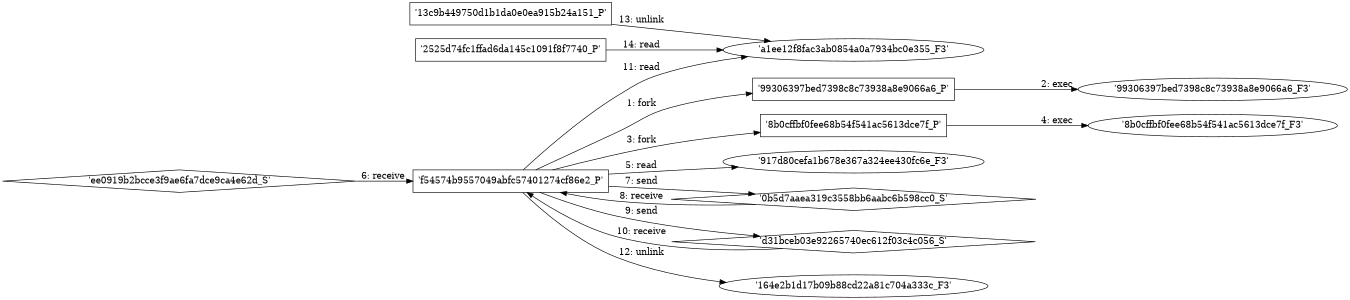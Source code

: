 digraph "D:\Learning\Paper\apt\基于CTI的攻击预警\Dataset\攻击图\ASGfromALLCTI\Threat Spotlight Cisco Talos Thwarts Access to Massive International Exploit Kit Generating $60M Annually From Ransomware Alone.dot" {
rankdir="LR"
size="9"
fixedsize="false"
splines="true"
nodesep=0.3
ranksep=0
fontsize=10
overlap="scalexy"
engine= "neato"
	"'f54574b9557049abfc57401274cf86e2_P'" [node_type=Process shape=box]
	"'99306397bed7398c8c73938a8e9066a6_P'" [node_type=Process shape=box]
	"'f54574b9557049abfc57401274cf86e2_P'" -> "'99306397bed7398c8c73938a8e9066a6_P'" [label="1: fork"]
	"'99306397bed7398c8c73938a8e9066a6_P'" [node_type=Process shape=box]
	"'99306397bed7398c8c73938a8e9066a6_F3'" [node_type=File shape=ellipse]
	"'99306397bed7398c8c73938a8e9066a6_P'" -> "'99306397bed7398c8c73938a8e9066a6_F3'" [label="2: exec"]
	"'f54574b9557049abfc57401274cf86e2_P'" [node_type=Process shape=box]
	"'8b0cffbf0fee68b54f541ac5613dce7f_P'" [node_type=Process shape=box]
	"'f54574b9557049abfc57401274cf86e2_P'" -> "'8b0cffbf0fee68b54f541ac5613dce7f_P'" [label="3: fork"]
	"'8b0cffbf0fee68b54f541ac5613dce7f_P'" [node_type=Process shape=box]
	"'8b0cffbf0fee68b54f541ac5613dce7f_F3'" [node_type=File shape=ellipse]
	"'8b0cffbf0fee68b54f541ac5613dce7f_P'" -> "'8b0cffbf0fee68b54f541ac5613dce7f_F3'" [label="4: exec"]
	"'917d80cefa1b678e367a324ee430fc6e_F3'" [node_type=file shape=ellipse]
	"'f54574b9557049abfc57401274cf86e2_P'" [node_type=Process shape=box]
	"'f54574b9557049abfc57401274cf86e2_P'" -> "'917d80cefa1b678e367a324ee430fc6e_F3'" [label="5: read"]
	"'f54574b9557049abfc57401274cf86e2_P'" [node_type=Process shape=box]
	"'ee0919b2bcce3f9ae6fa7dce9ca4e62d_S'" [node_type=Socket shape=diamond]
	"'ee0919b2bcce3f9ae6fa7dce9ca4e62d_S'" -> "'f54574b9557049abfc57401274cf86e2_P'" [label="6: receive"]
	"'0b5d7aaea319c3558bb6aabc6b598cc0_S'" [node_type=Socket shape=diamond]
	"'f54574b9557049abfc57401274cf86e2_P'" [node_type=Process shape=box]
	"'f54574b9557049abfc57401274cf86e2_P'" -> "'0b5d7aaea319c3558bb6aabc6b598cc0_S'" [label="7: send"]
	"'0b5d7aaea319c3558bb6aabc6b598cc0_S'" -> "'f54574b9557049abfc57401274cf86e2_P'" [label="8: receive"]
	"'d31bceb03e92265740ec612f03c4c056_S'" [node_type=Socket shape=diamond]
	"'f54574b9557049abfc57401274cf86e2_P'" [node_type=Process shape=box]
	"'f54574b9557049abfc57401274cf86e2_P'" -> "'d31bceb03e92265740ec612f03c4c056_S'" [label="9: send"]
	"'d31bceb03e92265740ec612f03c4c056_S'" -> "'f54574b9557049abfc57401274cf86e2_P'" [label="10: receive"]
	"'a1ee12f8fac3ab0854a0a7934bc0e355_F3'" [node_type=file shape=ellipse]
	"'f54574b9557049abfc57401274cf86e2_P'" [node_type=Process shape=box]
	"'f54574b9557049abfc57401274cf86e2_P'" -> "'a1ee12f8fac3ab0854a0a7934bc0e355_F3'" [label="11: read"]
	"'164e2b1d17b09b88cd22a81c704a333c_F3'" [node_type=file shape=ellipse]
	"'f54574b9557049abfc57401274cf86e2_P'" [node_type=Process shape=box]
	"'f54574b9557049abfc57401274cf86e2_P'" -> "'164e2b1d17b09b88cd22a81c704a333c_F3'" [label="12: unlink"]
	"'a1ee12f8fac3ab0854a0a7934bc0e355_F3'" [node_type=file shape=ellipse]
	"'13c9b449750d1b1da0e0ea915b24a151_P'" [node_type=Process shape=box]
	"'13c9b449750d1b1da0e0ea915b24a151_P'" -> "'a1ee12f8fac3ab0854a0a7934bc0e355_F3'" [label="13: unlink"]
	"'a1ee12f8fac3ab0854a0a7934bc0e355_F3'" [node_type=file shape=ellipse]
	"'2525d74fc1ffad6da145c1091f8f7740_P'" [node_type=Process shape=box]
	"'2525d74fc1ffad6da145c1091f8f7740_P'" -> "'a1ee12f8fac3ab0854a0a7934bc0e355_F3'" [label="14: read"]
}
